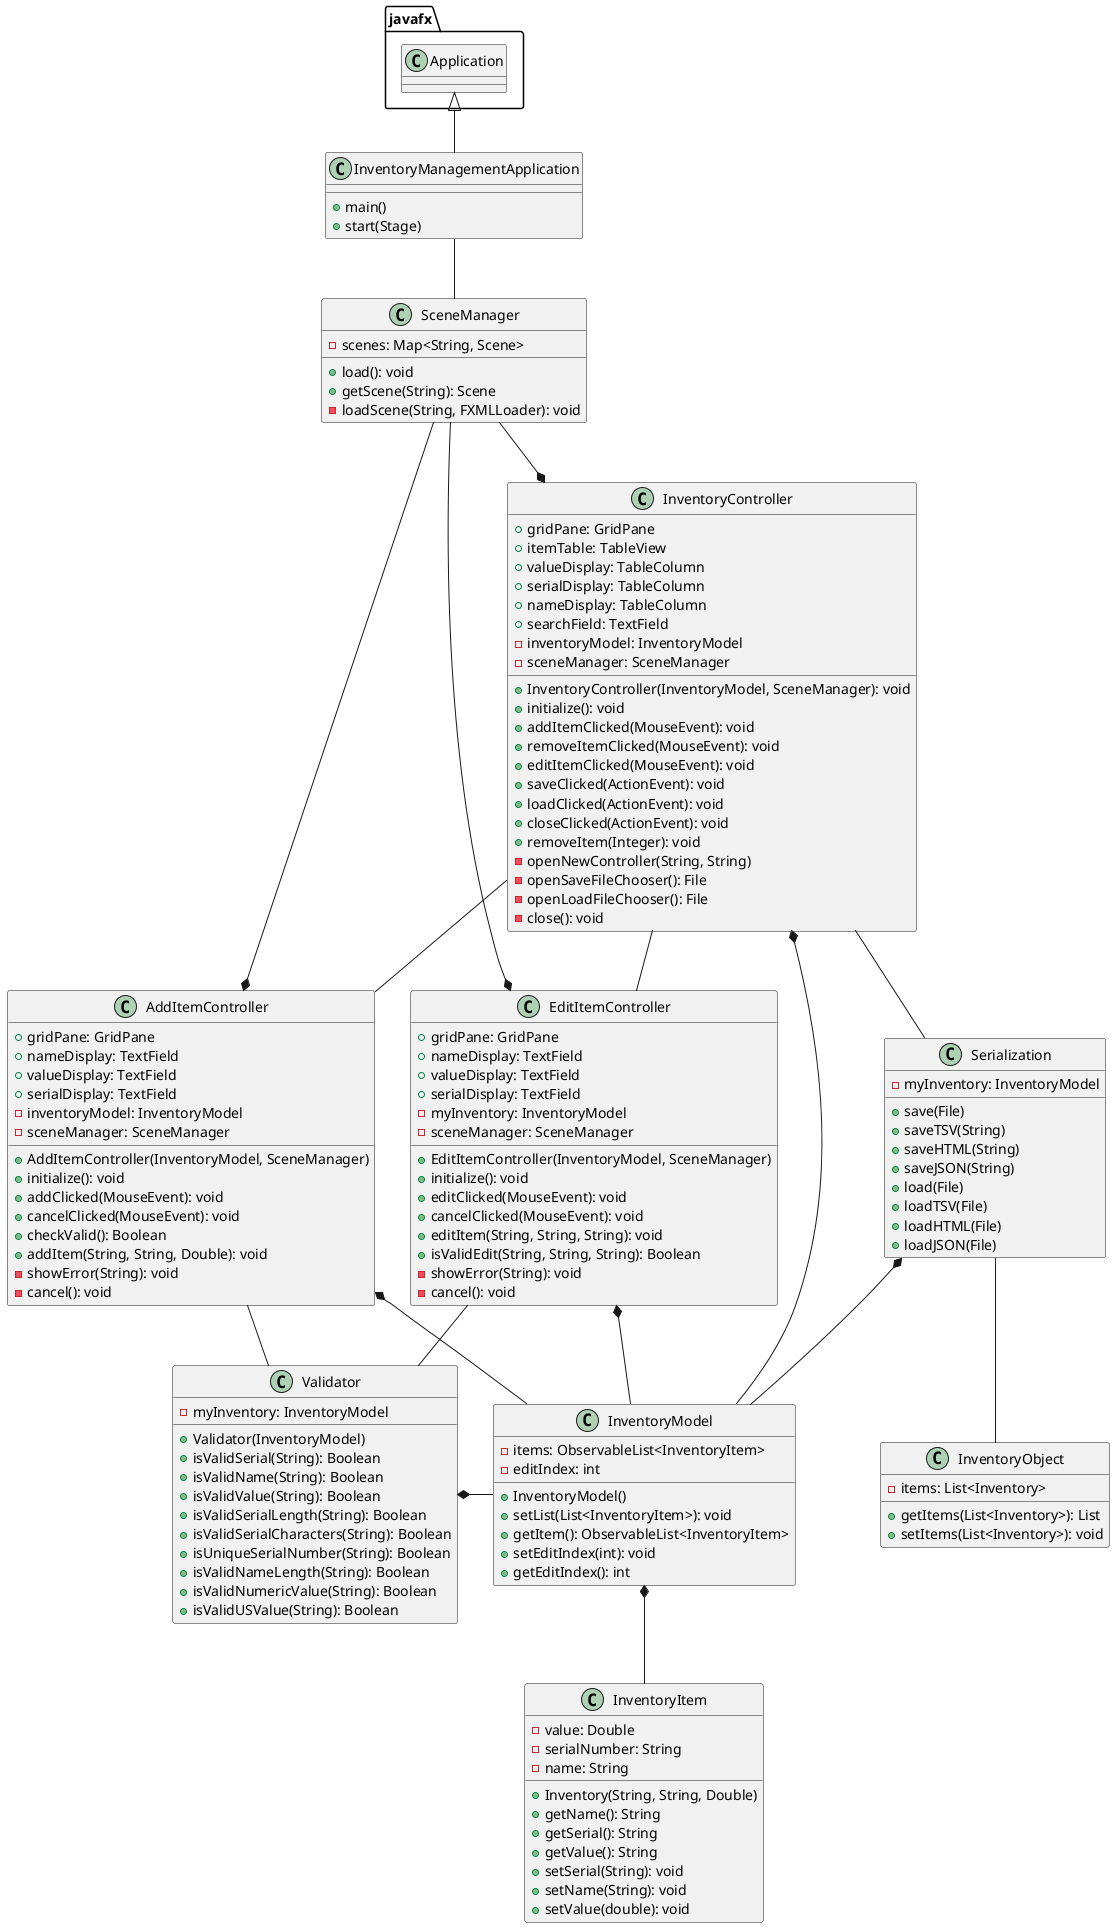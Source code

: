 @startuml
class InventoryManagementApplication{
+main()
+start(Stage)
}
class SceneManager {
    - scenes: Map<String, Scene>
    + load(): void
    + getScene(String): Scene
    - loadScene(String, FXMLLoader): void
}
class AddItemController{
    + gridPane: GridPane
    + nameDisplay: TextField
    + valueDisplay: TextField
    + serialDisplay: TextField
    - inventoryModel: InventoryModel
    - sceneManager: SceneManager
    + AddItemController(InventoryModel, SceneManager)
    + initialize(): void
    + addClicked(MouseEvent): void
    + cancelClicked(MouseEvent): void
    + checkValid(): Boolean
    + addItem(String, String, Double): void
    - showError(String): void
    - cancel(): void
}
class EditItemController{
    + gridPane: GridPane
    + nameDisplay: TextField
    + valueDisplay: TextField
    + serialDisplay: TextField
    - myInventory: InventoryModel
    - sceneManager: SceneManager
    + EditItemController(InventoryModel, SceneManager)
    + initialize(): void
    + editClicked(MouseEvent): void
    + cancelClicked(MouseEvent): void
    + editItem(String, String, String): void
    + isValidEdit(String, String, String): Boolean
    - showError(String): void
    - cancel(): void
}

class InventoryController{
 + gridPane: GridPane
    + itemTable: TableView
    + valueDisplay: TableColumn
    + serialDisplay: TableColumn
    + nameDisplay: TableColumn
    + searchField: TextField
    - inventoryModel: InventoryModel
    - sceneManager: SceneManager

    + InventoryController(InventoryModel, SceneManager): void
    + initialize(): void
    + addItemClicked(MouseEvent): void
    + removeItemClicked(MouseEvent): void
    + editItemClicked(MouseEvent): void
    + saveClicked(ActionEvent): void
    + loadClicked(ActionEvent): void
    + closeClicked(ActionEvent): void
    + removeItem(Integer): void
    - openNewController(String, String)
    - openSaveFileChooser(): File
    - openLoadFileChooser(): File
    - close(): void
}
class InventoryItem{
 - value: Double
 - serialNumber: String
 - name: String
 + Inventory(String, String, Double)
+ getName(): String
+ getSerial(): String
+ getValue(): String
+ setSerial(String): void
+ setName(String): void
+ setValue(double): void
}
class InventoryObject{
- items: List<Inventory>
+ getItems(List<Inventory>): List
+ setItems(List<Inventory>): void
}
class InventoryModel{
    - items: ObservableList<InventoryItem>
    - editIndex: int
    + InventoryModel()
    + setList(List<InventoryItem>): void
    + getItem(): ObservableList<InventoryItem>
    + setEditIndex(int): void
    + getEditIndex(): int
}
class Validator{
    - myInventory: InventoryModel
    + Validator(InventoryModel)
    + isValidSerial(String): Boolean
    + isValidName(String): Boolean
    + isValidValue(String): Boolean
    + isValidSerialLength(String): Boolean
    + isValidSerialCharacters(String): Boolean
    + isUniqueSerialNumber(String): Boolean
    + isValidNameLength(String): Boolean
    + isValidNumericValue(String): Boolean
    + isValidUSValue(String): Boolean
}
class Serialization {
    - myInventory: InventoryModel
    + save(File)
    + saveTSV(String)
    + saveHTML(String)
    + saveJSON(String)
    + load(File)
    + loadTSV(File)
    + loadHTML(File)
    + loadJSON(File)
}
javafx.Application <|-- InventoryManagementApplication
InventoryManagementApplication -- SceneManager
SceneManager --* InventoryController
SceneManager --* AddItemController
SceneManager --* EditItemController
InventoryController -- Serialization
InventoryController *-- InventoryModel
InventoryController -down- AddItemController
InventoryController -down- EditItemController
AddItemController *-- InventoryModel
AddItemController -- Validator
EditItemController *-- InventoryModel
EditItemController -- Validator
InventoryModel *-- InventoryItem
Validator *- InventoryModel
Serialization *- InventoryModel
Serialization -- InventoryObject
@enduml
